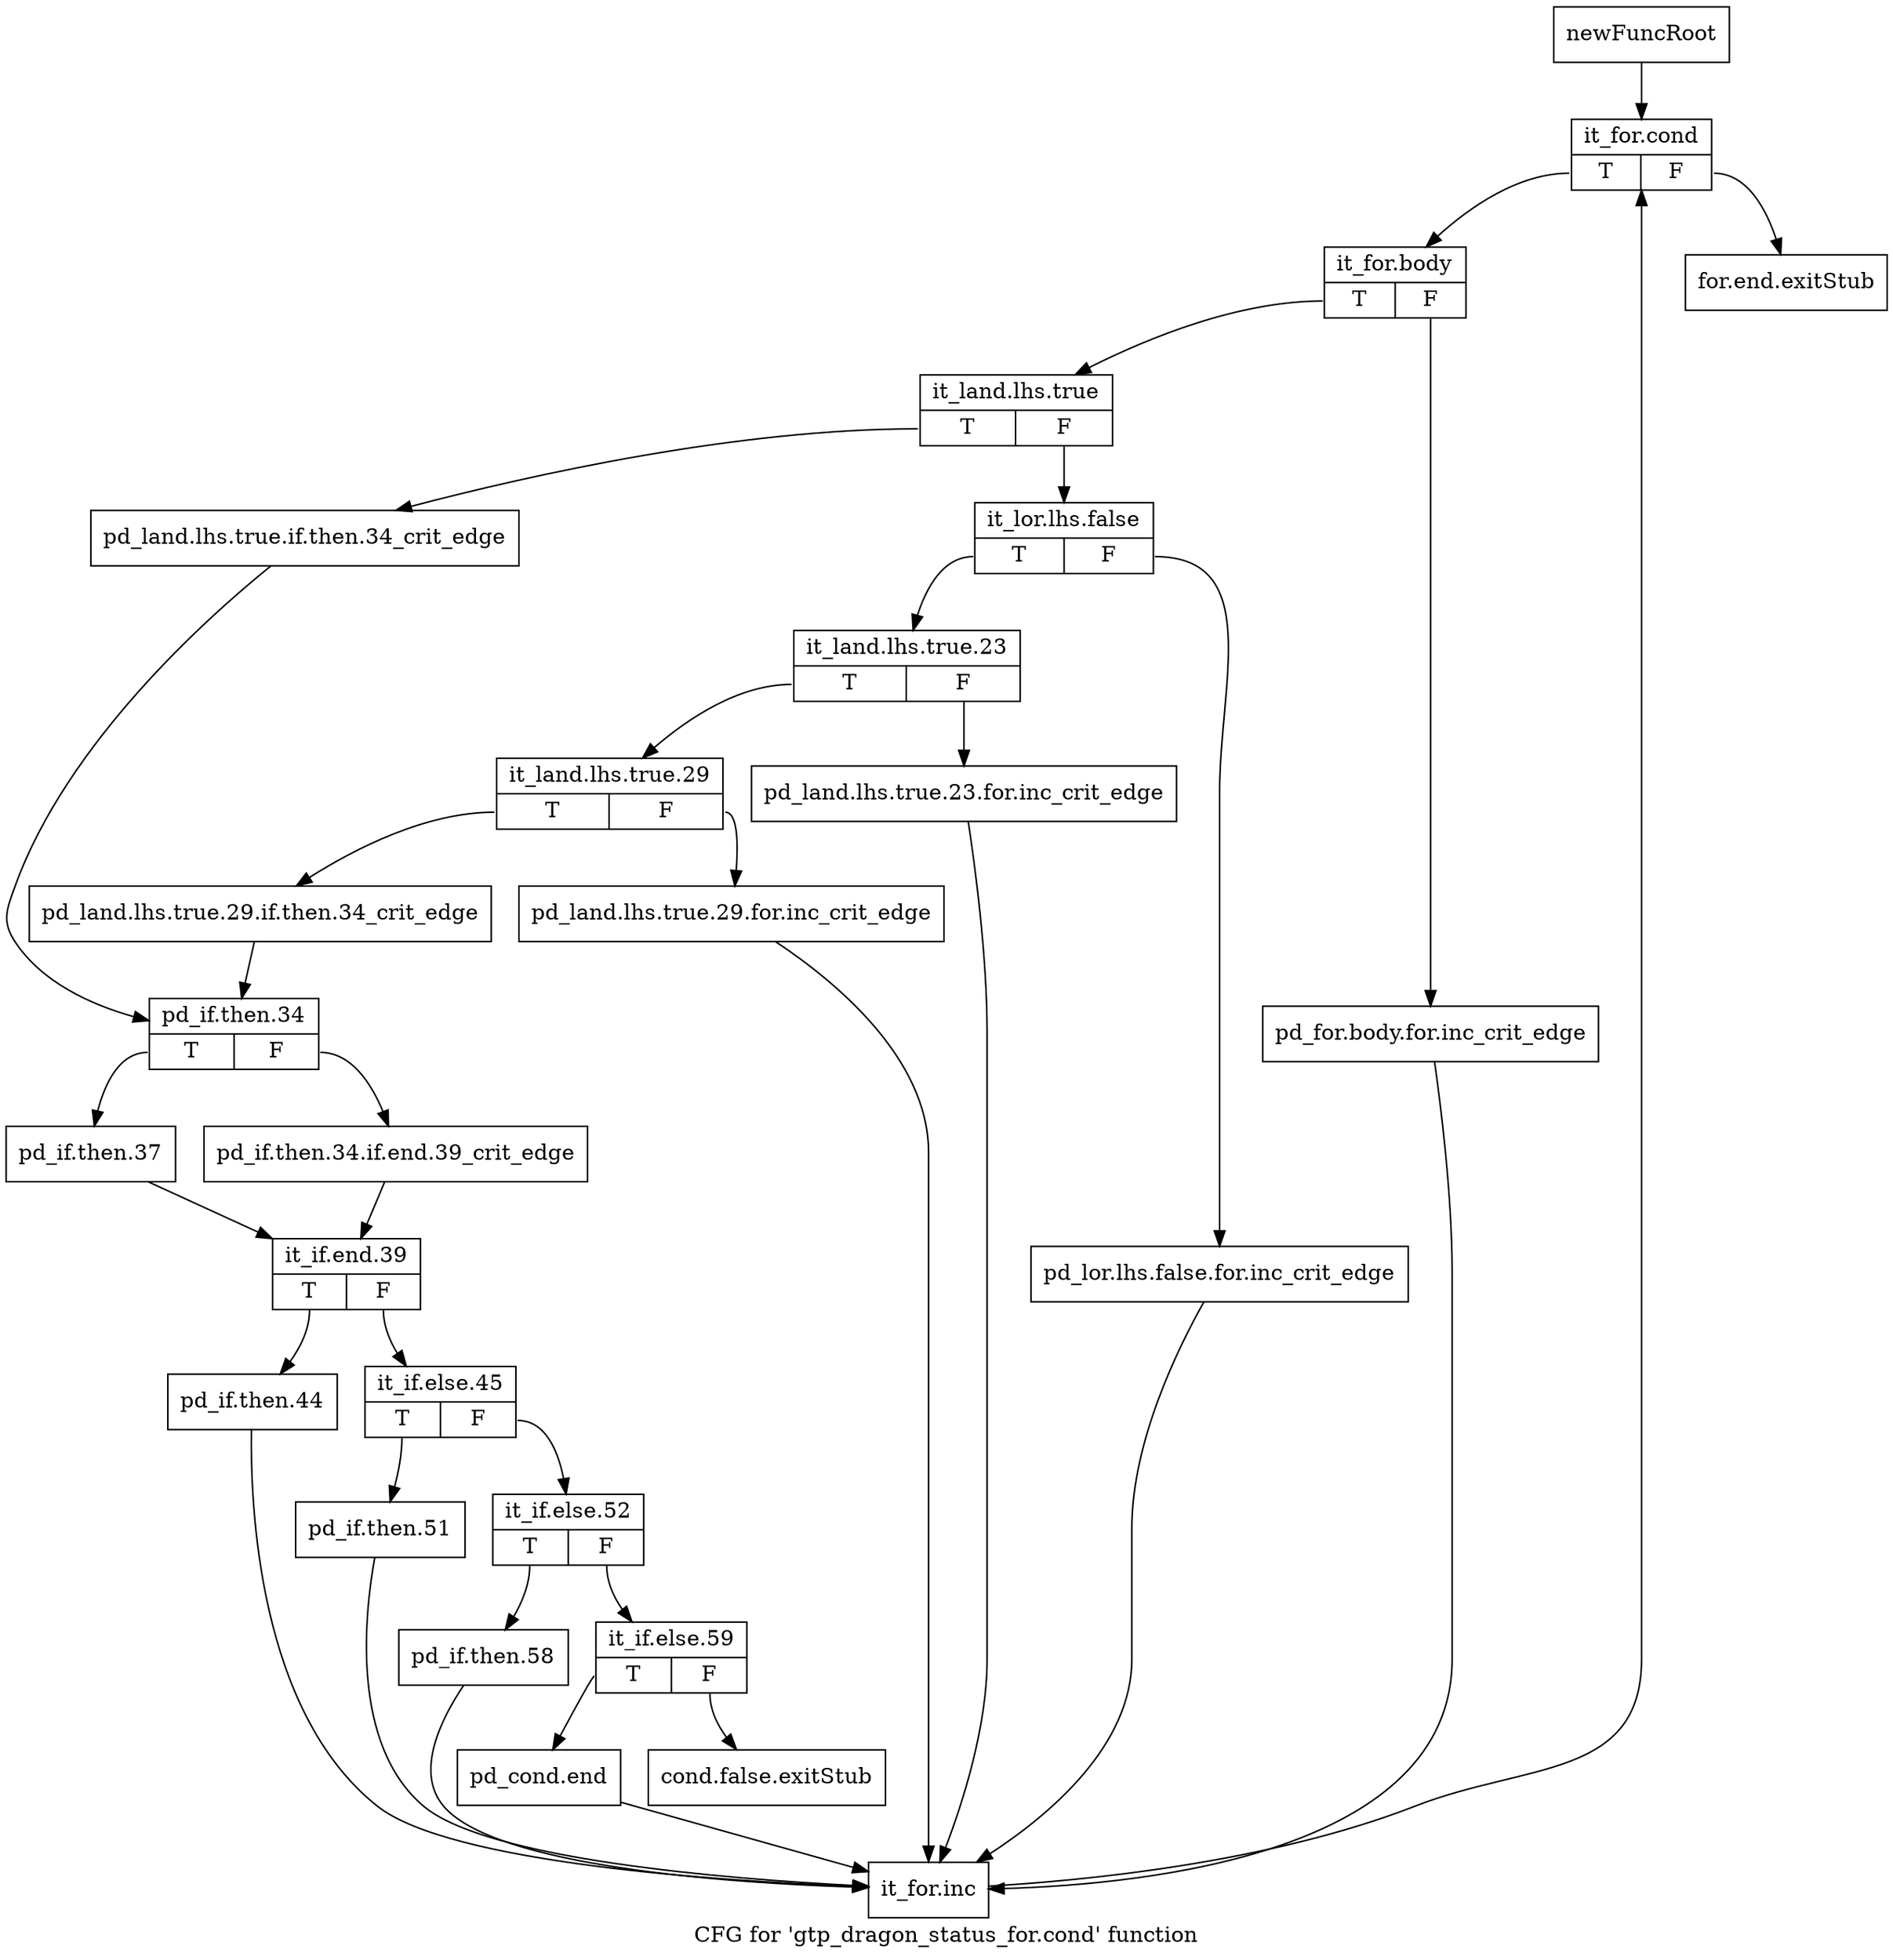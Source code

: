 digraph "CFG for 'gtp_dragon_status_for.cond' function" {
	label="CFG for 'gtp_dragon_status_for.cond' function";

	Node0x4813ef0 [shape=record,label="{newFuncRoot}"];
	Node0x4813ef0 -> Node0x4813fe0;
	Node0x4813f40 [shape=record,label="{for.end.exitStub}"];
	Node0x4813f90 [shape=record,label="{cond.false.exitStub}"];
	Node0x4813fe0 [shape=record,label="{it_for.cond|{<s0>T|<s1>F}}"];
	Node0x4813fe0:s0 -> Node0x4814030;
	Node0x4813fe0:s1 -> Node0x4813f40;
	Node0x4814030 [shape=record,label="{it_for.body|{<s0>T|<s1>F}}"];
	Node0x4814030:s0 -> Node0x48140d0;
	Node0x4814030:s1 -> Node0x4814080;
	Node0x4814080 [shape=record,label="{pd_for.body.for.inc_crit_edge}"];
	Node0x4814080 -> Node0x4814f20;
	Node0x48140d0 [shape=record,label="{it_land.lhs.true|{<s0>T|<s1>F}}"];
	Node0x48140d0:s0 -> Node0x4814b60;
	Node0x48140d0:s1 -> Node0x48116b0;
	Node0x48116b0 [shape=record,label="{it_lor.lhs.false|{<s0>T|<s1>F}}"];
	Node0x48116b0:s0 -> Node0x48149d0;
	Node0x48116b0:s1 -> Node0x4814980;
	Node0x4814980 [shape=record,label="{pd_lor.lhs.false.for.inc_crit_edge}"];
	Node0x4814980 -> Node0x4814f20;
	Node0x48149d0 [shape=record,label="{it_land.lhs.true.23|{<s0>T|<s1>F}}"];
	Node0x48149d0:s0 -> Node0x4814a70;
	Node0x48149d0:s1 -> Node0x4814a20;
	Node0x4814a20 [shape=record,label="{pd_land.lhs.true.23.for.inc_crit_edge}"];
	Node0x4814a20 -> Node0x4814f20;
	Node0x4814a70 [shape=record,label="{it_land.lhs.true.29|{<s0>T|<s1>F}}"];
	Node0x4814a70:s0 -> Node0x4814b10;
	Node0x4814a70:s1 -> Node0x4814ac0;
	Node0x4814ac0 [shape=record,label="{pd_land.lhs.true.29.for.inc_crit_edge}"];
	Node0x4814ac0 -> Node0x4814f20;
	Node0x4814b10 [shape=record,label="{pd_land.lhs.true.29.if.then.34_crit_edge}"];
	Node0x4814b10 -> Node0x4814bb0;
	Node0x4814b60 [shape=record,label="{pd_land.lhs.true.if.then.34_crit_edge}"];
	Node0x4814b60 -> Node0x4814bb0;
	Node0x4814bb0 [shape=record,label="{pd_if.then.34|{<s0>T|<s1>F}}"];
	Node0x4814bb0:s0 -> Node0x4814c50;
	Node0x4814bb0:s1 -> Node0x4814c00;
	Node0x4814c00 [shape=record,label="{pd_if.then.34.if.end.39_crit_edge}"];
	Node0x4814c00 -> Node0x4814ca0;
	Node0x4814c50 [shape=record,label="{pd_if.then.37}"];
	Node0x4814c50 -> Node0x4814ca0;
	Node0x4814ca0 [shape=record,label="{it_if.end.39|{<s0>T|<s1>F}}"];
	Node0x4814ca0:s0 -> Node0x4814ed0;
	Node0x4814ca0:s1 -> Node0x4814cf0;
	Node0x4814cf0 [shape=record,label="{it_if.else.45|{<s0>T|<s1>F}}"];
	Node0x4814cf0:s0 -> Node0x4814e80;
	Node0x4814cf0:s1 -> Node0x4814d40;
	Node0x4814d40 [shape=record,label="{it_if.else.52|{<s0>T|<s1>F}}"];
	Node0x4814d40:s0 -> Node0x4814e30;
	Node0x4814d40:s1 -> Node0x4814d90;
	Node0x4814d90 [shape=record,label="{it_if.else.59|{<s0>T|<s1>F}}"];
	Node0x4814d90:s0 -> Node0x4814de0;
	Node0x4814d90:s1 -> Node0x4813f90;
	Node0x4814de0 [shape=record,label="{pd_cond.end}"];
	Node0x4814de0 -> Node0x4814f20;
	Node0x4814e30 [shape=record,label="{pd_if.then.58}"];
	Node0x4814e30 -> Node0x4814f20;
	Node0x4814e80 [shape=record,label="{pd_if.then.51}"];
	Node0x4814e80 -> Node0x4814f20;
	Node0x4814ed0 [shape=record,label="{pd_if.then.44}"];
	Node0x4814ed0 -> Node0x4814f20;
	Node0x4814f20 [shape=record,label="{it_for.inc}"];
	Node0x4814f20 -> Node0x4813fe0;
}
